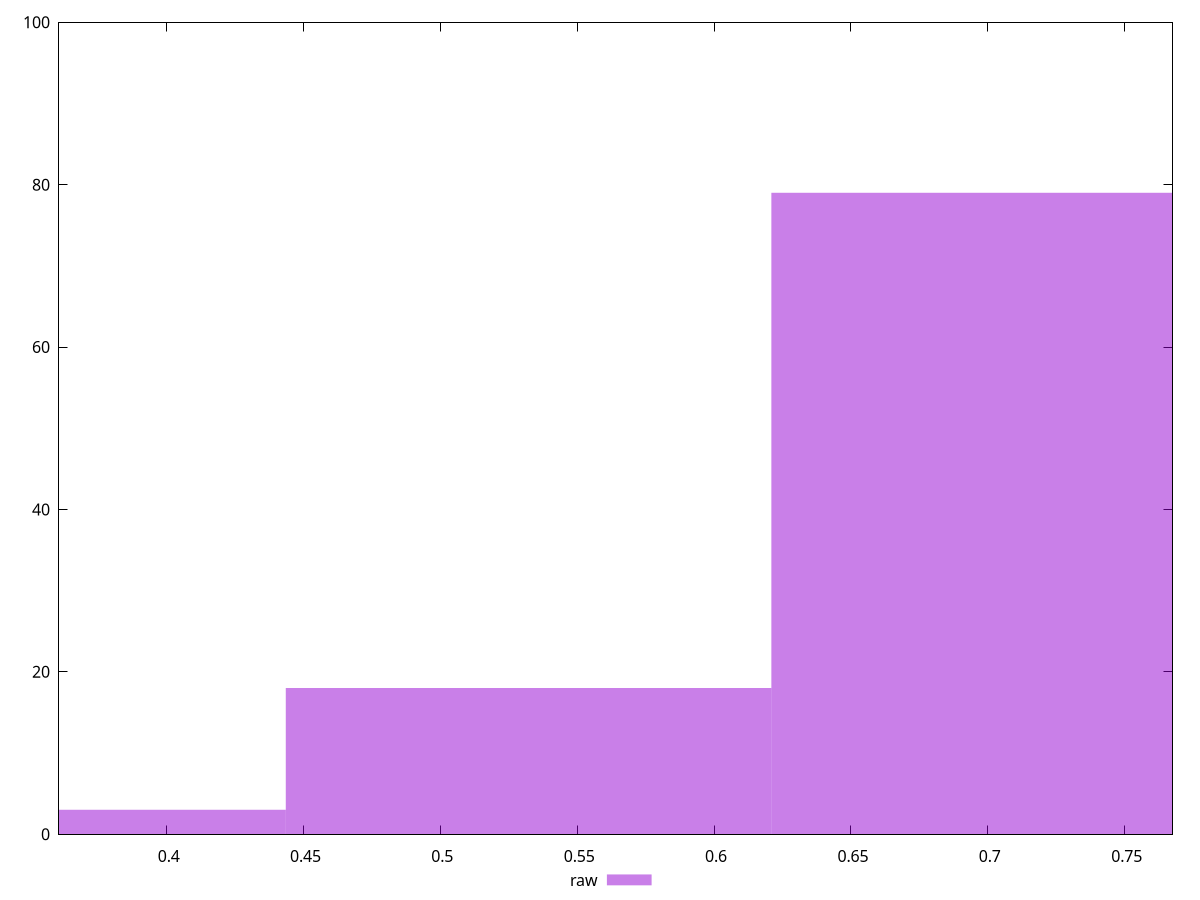 reset

$raw <<EOF
0.7096311025276917 79
0.5322233268957688 18
0.35481555126384584 3
EOF

set key outside below
set boxwidth 0.17740777563192292
set xrange [0.36066792536539355:0.7674795466585453]
set yrange [0:100]
set trange [0:100]
set style fill transparent solid 0.5 noborder
set terminal svg size 640, 490 enhanced background rgb 'white'
set output "report_00013_2021-02-09T12-04-24.940Z/meta/pScore/samples/pages+cached+noadtech+nomedia+nocss/raw/histogram.svg"

plot $raw title "raw" with boxes

reset
